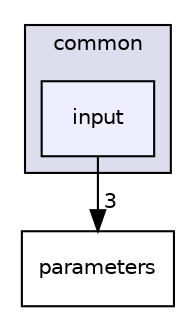 digraph "platform/core/common/input" {
  compound=true
  node [ fontsize="10", fontname="Helvetica"];
  edge [ labelfontsize="10", labelfontname="Helvetica"];
  subgraph clusterdir_ff47398fa61110350cc6863e3680f308 {
    graph [ bgcolor="#ddddee", pencolor="black", label="common" fontname="Helvetica", fontsize="10", URL="dir_ff47398fa61110350cc6863e3680f308.html"]
  dir_35a27bb9a442309fc16a384ec34e1d55 [shape=box, label="input", style="filled", fillcolor="#eeeeff", pencolor="black", URL="dir_35a27bb9a442309fc16a384ec34e1d55.html"];
  }
  dir_3d2cc925cecf2c51f0ec23dafde02774 [shape=box label="parameters" URL="dir_3d2cc925cecf2c51f0ec23dafde02774.html"];
  dir_35a27bb9a442309fc16a384ec34e1d55->dir_3d2cc925cecf2c51f0ec23dafde02774 [headlabel="3", labeldistance=1.5 headhref="dir_000087_000070.html"];
}

